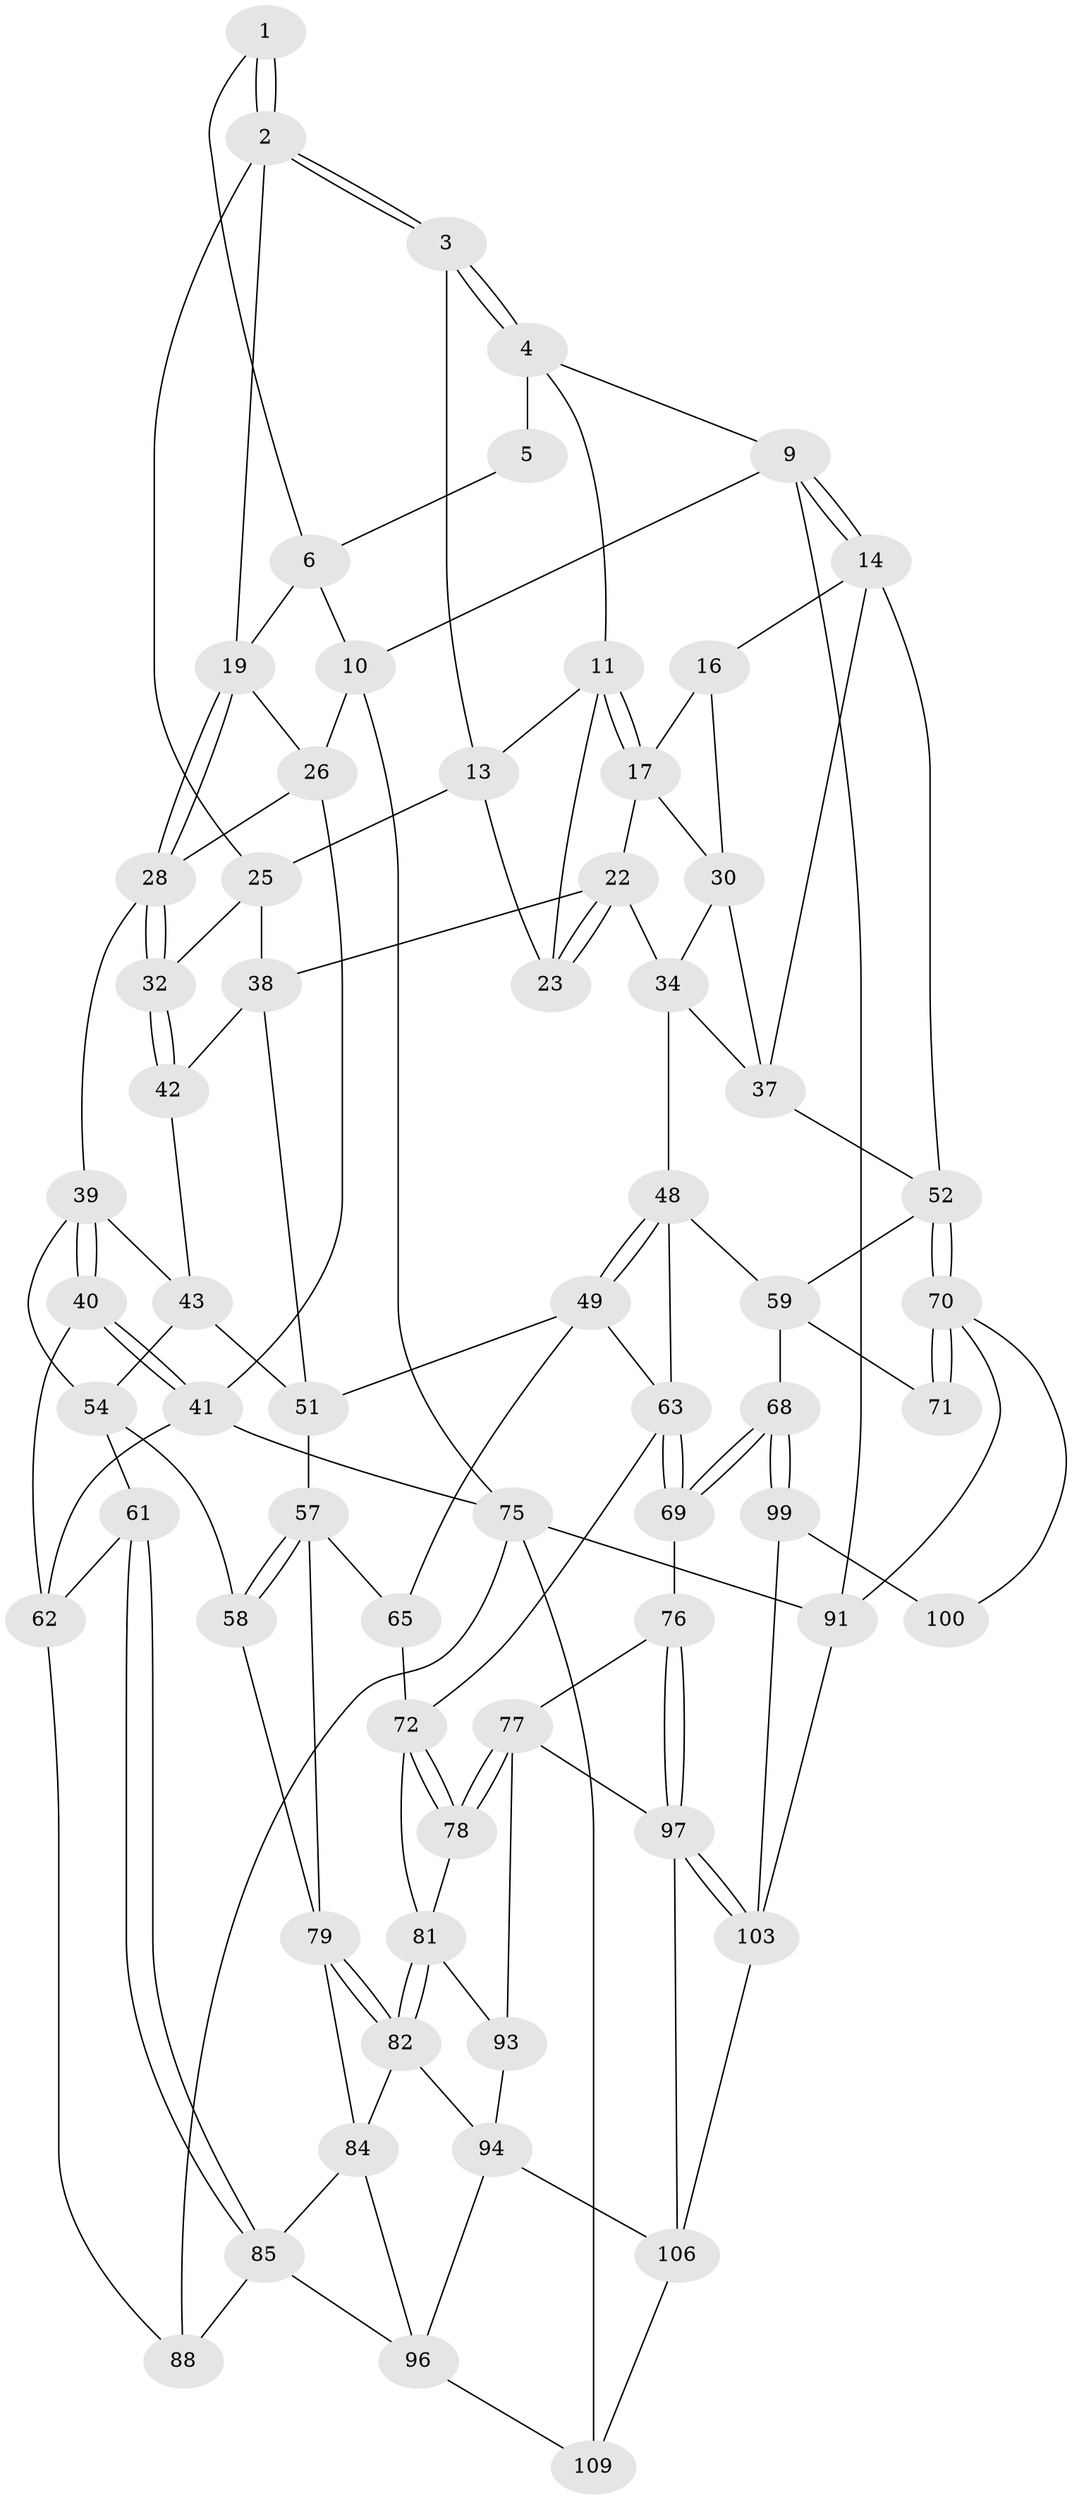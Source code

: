 // original degree distribution, {3: 0.02727272727272727, 6: 0.23636363636363636, 5: 0.5, 4: 0.23636363636363636}
// Generated by graph-tools (version 1.1) at 2025/11/02/27/25 16:11:55]
// undirected, 66 vertices, 145 edges
graph export_dot {
graph [start="1"]
  node [color=gray90,style=filled];
  1 [pos="+0.2886401386479024+0.03985987436138051"];
  2 [pos="+0.34877959708969986+0.09067296544165133",super="+18"];
  3 [pos="+0.4617365978152085+0"];
  4 [pos="+0.47599987288406503+0",super="+8"];
  5 [pos="+0.28440866840033313+0"];
  6 [pos="+0.1656370168654551+0.03334700165758134",super="+7"];
  9 [pos="+1+0"];
  10 [pos="+0+0"];
  11 [pos="+0.7735715440294015+0",super="+12"];
  13 [pos="+0.4968754186357616+0.0478167213748103",super="+24"];
  14 [pos="+1+0.1669927731614138",super="+15"];
  16 [pos="+0.9682164314091862+0.1634963802268636"];
  17 [pos="+0.8128795476838346+0.08359257441342911",super="+21"];
  19 [pos="+0.30416944044036376+0.15826866029950137",super="+20"];
  22 [pos="+0.6329995050254954+0.22951992391357962",super="+36"];
  23 [pos="+0.6293084290115574+0.2232648998740159"];
  25 [pos="+0.3902484389824527+0.2367409003558363",super="+31"];
  26 [pos="+0.13153576201833403+0.212835902943145",super="+27"];
  28 [pos="+0.19085565296904666+0.255943232218563",super="+29"];
  30 [pos="+0.8184303260596675+0.22478194779215796",super="+33"];
  32 [pos="+0.36259729489455345+0.35947609382671375"];
  34 [pos="+0.7036548185051132+0.36806382431035906",super="+35"];
  37 [pos="+0.8952293681133564+0.3242057898123348",super="+46"];
  38 [pos="+0.6108623880121444+0.3271861027200008",super="+47"];
  39 [pos="+0.08527685649344299+0.34734423158937144",super="+45"];
  40 [pos="+0+0.4530152524329345"];
  41 [pos="+0+0.44711279455313035",super="+74"];
  42 [pos="+0.3623836619487643+0.36075027546884814"];
  43 [pos="+0.35612815135208814+0.36731779508173173",super="+44"];
  48 [pos="+0.6789725205207052+0.47775394871900834",super="+60"];
  49 [pos="+0.6060370629137252+0.557115023326722",super="+50"];
  51 [pos="+0.48791051241668565+0.48608396066165577",super="+56"];
  52 [pos="+1+0.5257999073996142",super="+53"];
  54 [pos="+0.20858565689178968+0.5868164267596735",super="+55"];
  57 [pos="+0.3275361995162375+0.5783787546067239",super="+66"];
  58 [pos="+0.2515987660599438+0.5898261996149319"];
  59 [pos="+0.840764609752969+0.5260828267986726",super="+67"];
  61 [pos="+0.17146283533610845+0.5946161557114694"];
  62 [pos="+0.10977694822185925+0.5820238498729802",super="+86"];
  63 [pos="+0.7204105829200633+0.6759014290808193",super="+64"];
  65 [pos="+0.4458107369399738+0.6176498121180237"];
  68 [pos="+0.7709732918618755+0.74528252863663"];
  69 [pos="+0.7606144657596846+0.7435270009328709"];
  70 [pos="+1+0.660822658160245",super="+92"];
  71 [pos="+1+0.6745249573957078"];
  72 [pos="+0.5813122806171335+0.6166012811731855",super="+73"];
  75 [pos="+0+1",super="+110"];
  76 [pos="+0.7515935958053106+0.7476328532768983"];
  77 [pos="+0.7031563732364763+0.7581366284608713",super="+95"];
  78 [pos="+0.5970243773594044+0.7331486529761287"];
  79 [pos="+0.38988658968619233+0.7209803580872626",super="+80"];
  81 [pos="+0.4990139898863415+0.7171684503634874",super="+83"];
  82 [pos="+0.4348023257307558+0.7658974049340588",super="+89"];
  84 [pos="+0.2923912345276391+0.7658199479066701",super="+90"];
  85 [pos="+0.22800914233555933+0.7677561489910039",super="+87"];
  88 [pos="+0.15415359126518843+0.9182734666961475"];
  91 [pos="+1+1"];
  93 [pos="+0.5431336790860661+0.8641599118608065"];
  94 [pos="+0.4587541309752165+0.8547305373681316",super="+104"];
  96 [pos="+0.2976370205422786+0.9041610236182853",super="+105"];
  97 [pos="+0.6321655272614755+1",super="+98"];
  99 [pos="+0.790267921201293+0.7774550747291755",super="+102"];
  100 [pos="+0.9727388965466428+0.7817860547528303",super="+101"];
  103 [pos="+0.6627205038535822+1",super="+107"];
  106 [pos="+0.4495729317844767+0.9337850592250478",super="+108"];
  109 [pos="+0.42909402346766773+1"];
  1 -- 2;
  1 -- 2;
  1 -- 6;
  2 -- 3;
  2 -- 3;
  2 -- 25;
  2 -- 19;
  3 -- 4;
  3 -- 4;
  3 -- 13;
  4 -- 5;
  4 -- 9;
  4 -- 11;
  5 -- 6;
  6 -- 10;
  6 -- 19;
  9 -- 10;
  9 -- 14;
  9 -- 14;
  9 -- 91;
  10 -- 75;
  10 -- 26;
  11 -- 17;
  11 -- 17;
  11 -- 13;
  11 -- 23;
  13 -- 25;
  13 -- 23;
  14 -- 52;
  14 -- 16;
  14 -- 37;
  16 -- 17;
  16 -- 30;
  17 -- 22;
  17 -- 30;
  19 -- 28;
  19 -- 28;
  19 -- 26;
  22 -- 23;
  22 -- 23;
  22 -- 38;
  22 -- 34;
  25 -- 32;
  25 -- 38;
  26 -- 28;
  26 -- 41;
  28 -- 32;
  28 -- 32;
  28 -- 39;
  30 -- 34;
  30 -- 37;
  32 -- 42;
  32 -- 42;
  34 -- 48;
  34 -- 37;
  37 -- 52;
  38 -- 42;
  38 -- 51;
  39 -- 40;
  39 -- 40;
  39 -- 43;
  39 -- 54;
  40 -- 41;
  40 -- 41;
  40 -- 62;
  41 -- 75;
  41 -- 62;
  42 -- 43;
  43 -- 54;
  43 -- 51;
  48 -- 49;
  48 -- 49;
  48 -- 59;
  48 -- 63;
  49 -- 65;
  49 -- 51;
  49 -- 63;
  51 -- 57;
  52 -- 70;
  52 -- 70;
  52 -- 59;
  54 -- 58;
  54 -- 61;
  57 -- 58;
  57 -- 58;
  57 -- 65;
  57 -- 79;
  58 -- 79;
  59 -- 68;
  59 -- 71;
  61 -- 62;
  61 -- 85;
  61 -- 85;
  62 -- 88;
  63 -- 69;
  63 -- 69;
  63 -- 72;
  65 -- 72;
  68 -- 69;
  68 -- 69;
  68 -- 99;
  68 -- 99;
  69 -- 76;
  70 -- 71;
  70 -- 71;
  70 -- 91;
  70 -- 100;
  72 -- 78;
  72 -- 78;
  72 -- 81;
  75 -- 91;
  75 -- 88;
  75 -- 109;
  76 -- 77;
  76 -- 97;
  76 -- 97;
  77 -- 78;
  77 -- 78;
  77 -- 97;
  77 -- 93;
  78 -- 81;
  79 -- 82;
  79 -- 82;
  79 -- 84;
  81 -- 82;
  81 -- 82;
  81 -- 93;
  82 -- 84;
  82 -- 94;
  84 -- 85;
  84 -- 96;
  85 -- 88;
  85 -- 96;
  91 -- 103;
  93 -- 94;
  94 -- 96;
  94 -- 106;
  96 -- 109;
  97 -- 103;
  97 -- 103;
  97 -- 106;
  99 -- 100 [weight=2];
  99 -- 103;
  103 -- 106;
  106 -- 109;
}

